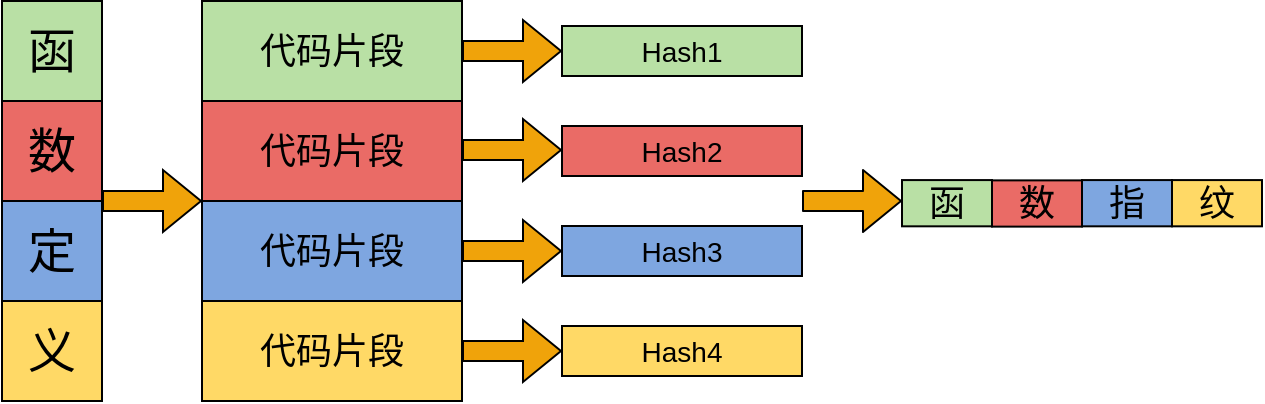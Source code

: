 <mxfile version="21.2.1" type="github">
  <diagram name="第 1 页" id="O9UZCYLfuRYpe5k2LAQW">
    <mxGraphModel dx="778" dy="917" grid="0" gridSize="10" guides="1" tooltips="1" connect="1" arrows="1" fold="1" page="1" pageScale="1" pageWidth="827" pageHeight="1169" math="0" shadow="0">
      <root>
        <mxCell id="0" />
        <mxCell id="1" parent="0" />
        <mxCell id="14vpheK6SoxI4qPFAFys-1" value="&lt;font size=&quot;5&quot;&gt;函&lt;/font&gt;" style="whiteSpace=wrap;html=1;aspect=fixed;fillColor=#B9E0A5;shadow=0;strokeWidth=1;rounded=0;glass=0;perimeterSpacing=0;strokeColor=#000000;spacing=2;fontStyle=0" vertex="1" parent="1">
          <mxGeometry x="150" y="177.5" width="50" height="50" as="geometry" />
        </mxCell>
        <mxCell id="14vpheK6SoxI4qPFAFys-2" value="&lt;font size=&quot;5&quot;&gt;数&lt;/font&gt;" style="whiteSpace=wrap;html=1;aspect=fixed;fillColor=#EA6B66;shadow=0;strokeWidth=1;rounded=0;glass=0;perimeterSpacing=0;strokeColor=#000000;spacing=2;" vertex="1" parent="1">
          <mxGeometry x="150" y="227.5" width="50" height="50" as="geometry" />
        </mxCell>
        <mxCell id="14vpheK6SoxI4qPFAFys-3" value="&lt;font size=&quot;5&quot;&gt;定&lt;/font&gt;" style="whiteSpace=wrap;html=1;aspect=fixed;fillColor=#7EA6E0;shadow=0;strokeWidth=1;rounded=0;glass=0;perimeterSpacing=0;strokeColor=#000000;spacing=2;" vertex="1" parent="1">
          <mxGeometry x="150" y="277.5" width="50" height="50" as="geometry" />
        </mxCell>
        <mxCell id="14vpheK6SoxI4qPFAFys-4" value="&lt;font size=&quot;5&quot;&gt;义&lt;/font&gt;" style="whiteSpace=wrap;html=1;aspect=fixed;fillColor=#FFD966;shadow=0;strokeWidth=1;rounded=0;glass=0;perimeterSpacing=0;strokeColor=#000000;spacing=2;" vertex="1" parent="1">
          <mxGeometry x="150" y="327.5" width="50" height="50" as="geometry" />
        </mxCell>
        <mxCell id="14vpheK6SoxI4qPFAFys-15" style="edgeStyle=orthogonalEdgeStyle;rounded=0;orthogonalLoop=1;jettySize=auto;html=1;exitX=1;exitY=0.5;exitDx=0;exitDy=0;entryX=0;entryY=0.5;entryDx=0;entryDy=0;strokeColor=#000000;shape=flexArrow;endArrow=block;fillColor=#f0a30a;strokeWidth=1;spacing=2;" edge="1" parent="1" source="14vpheK6SoxI4qPFAFys-6" target="14vpheK6SoxI4qPFAFys-11">
          <mxGeometry relative="1" as="geometry" />
        </mxCell>
        <mxCell id="14vpheK6SoxI4qPFAFys-6" value="&lt;font style=&quot;font-size: 18px;&quot;&gt;代码片段&lt;/font&gt;" style="rounded=0;whiteSpace=wrap;html=1;fillStyle=auto;fillColor=#B9E0A5;strokeWidth=1;strokeColor=#000000;spacing=2;" vertex="1" parent="1">
          <mxGeometry x="250" y="177.5" width="130" height="50" as="geometry" />
        </mxCell>
        <mxCell id="14vpheK6SoxI4qPFAFys-7" value="&lt;font style=&quot;font-size: 18px;&quot;&gt;代码片段&lt;/font&gt;" style="rounded=0;whiteSpace=wrap;html=1;fillColor=#EA6B66;strokeWidth=1;strokeColor=#000000;spacing=2;" vertex="1" parent="1">
          <mxGeometry x="250" y="227.5" width="130" height="50" as="geometry" />
        </mxCell>
        <mxCell id="14vpheK6SoxI4qPFAFys-17" style="edgeStyle=orthogonalEdgeStyle;rounded=0;orthogonalLoop=1;jettySize=auto;html=1;entryX=0;entryY=0.5;entryDx=0;entryDy=0;strokeColor=#000000;shape=flexArrow;endArrow=block;fillColor=#f0a30a;strokeWidth=1;spacing=2;" edge="1" parent="1" source="14vpheK6SoxI4qPFAFys-8" target="14vpheK6SoxI4qPFAFys-13">
          <mxGeometry relative="1" as="geometry" />
        </mxCell>
        <mxCell id="14vpheK6SoxI4qPFAFys-8" value="&lt;font style=&quot;font-size: 18px;&quot;&gt;代码片段&lt;/font&gt;" style="rounded=0;whiteSpace=wrap;html=1;fillColor=#7EA6E0;strokeWidth=1;strokeColor=#000000;spacing=2;" vertex="1" parent="1">
          <mxGeometry x="250" y="277.5" width="130" height="50" as="geometry" />
        </mxCell>
        <mxCell id="14vpheK6SoxI4qPFAFys-18" style="edgeStyle=orthogonalEdgeStyle;rounded=0;orthogonalLoop=1;jettySize=auto;html=1;entryX=0;entryY=0.5;entryDx=0;entryDy=0;strokeColor=#000000;shape=flexArrow;endArrow=block;fillColor=#f0a30a;strokeWidth=1;spacing=2;" edge="1" parent="1" source="14vpheK6SoxI4qPFAFys-9" target="14vpheK6SoxI4qPFAFys-14">
          <mxGeometry relative="1" as="geometry" />
        </mxCell>
        <mxCell id="14vpheK6SoxI4qPFAFys-9" value="&lt;font style=&quot;font-size: 18px;&quot;&gt;代码片段&lt;/font&gt;" style="rounded=0;whiteSpace=wrap;html=1;fillColor=#FFD966;strokeWidth=1;strokeColor=#000000;spacing=2;" vertex="1" parent="1">
          <mxGeometry x="250" y="327.5" width="130" height="50" as="geometry" />
        </mxCell>
        <mxCell id="14vpheK6SoxI4qPFAFys-11" value="&lt;span style=&quot;font-size: 14.0px;&quot;&gt;Hash1&lt;/span&gt;" style="rounded=0;whiteSpace=wrap;html=1;fillColor=#B9E0A5;strokeWidth=1;spacing=2;" vertex="1" parent="1">
          <mxGeometry x="430" y="190" width="120" height="25" as="geometry" />
        </mxCell>
        <mxCell id="14vpheK6SoxI4qPFAFys-12" value="&lt;font style=&quot;font-size: 14px;&quot;&gt;Hash2&lt;/font&gt;" style="rounded=0;whiteSpace=wrap;html=1;fillColor=#EA6B66;strokeWidth=1;spacing=2;" vertex="1" parent="1">
          <mxGeometry x="430" y="240" width="120" height="25" as="geometry" />
        </mxCell>
        <mxCell id="14vpheK6SoxI4qPFAFys-13" value="&lt;font style=&quot;font-size: 14px;&quot;&gt;Hash3&lt;/font&gt;" style="rounded=0;whiteSpace=wrap;html=1;fillColor=#7EA6E0;strokeWidth=1;spacing=2;" vertex="1" parent="1">
          <mxGeometry x="430" y="290" width="120" height="25" as="geometry" />
        </mxCell>
        <mxCell id="14vpheK6SoxI4qPFAFys-14" value="&lt;font style=&quot;font-size: 14px;&quot;&gt;Hash4&lt;/font&gt;" style="rounded=0;whiteSpace=wrap;html=1;fillColor=#FFD966;strokeWidth=1;spacing=2;" vertex="1" parent="1">
          <mxGeometry x="430" y="340" width="120" height="25" as="geometry" />
        </mxCell>
        <mxCell id="14vpheK6SoxI4qPFAFys-27" value="&lt;font style=&quot;font-size: 18px;&quot;&gt;函&lt;/font&gt;" style="rounded=0;whiteSpace=wrap;html=1;fillColor=#B9E0A5;strokeWidth=1;spacing=2;" vertex="1" parent="1">
          <mxGeometry x="600" y="267.04" width="45" height="23.12" as="geometry" />
        </mxCell>
        <mxCell id="14vpheK6SoxI4qPFAFys-38" style="edgeStyle=orthogonalEdgeStyle;rounded=0;orthogonalLoop=1;jettySize=auto;html=1;exitX=1;exitY=0.5;exitDx=0;exitDy=0;entryX=0;entryY=0.5;entryDx=0;entryDy=0;strokeColor=#000000;shape=flexArrow;endArrow=block;fillColor=#f0a30a;strokeWidth=1;spacing=2;" edge="1" parent="1">
          <mxGeometry relative="1" as="geometry">
            <mxPoint x="380" y="252" as="sourcePoint" />
            <mxPoint x="430" y="252" as="targetPoint" />
          </mxGeometry>
        </mxCell>
        <mxCell id="14vpheK6SoxI4qPFAFys-39" style="edgeStyle=orthogonalEdgeStyle;rounded=1;orthogonalLoop=1;jettySize=auto;html=1;exitX=1;exitY=0.5;exitDx=0;exitDy=0;entryX=0;entryY=0.5;entryDx=0;entryDy=0;strokeColor=#000000;shape=flexArrow;endArrow=block;fillColor=#f0a30a;strokeWidth=1;spacing=2;" edge="1" parent="1">
          <mxGeometry relative="1" as="geometry">
            <mxPoint x="550" y="277.5" as="sourcePoint" />
            <mxPoint x="600" y="277.5" as="targetPoint" />
          </mxGeometry>
        </mxCell>
        <mxCell id="14vpheK6SoxI4qPFAFys-44" value="&lt;font size=&quot;4&quot;&gt;纹&lt;/font&gt;" style="rounded=0;whiteSpace=wrap;html=1;fillColor=#FFD966;strokeWidth=1;spacing=2;" vertex="1" parent="1">
          <mxGeometry x="735" y="267.04" width="45" height="23.12" as="geometry" />
        </mxCell>
        <mxCell id="14vpheK6SoxI4qPFAFys-45" value="&lt;font size=&quot;4&quot;&gt;指&lt;/font&gt;" style="rounded=0;whiteSpace=wrap;html=1;fillColor=#7EA6E0;strokeWidth=1;spacing=2;" vertex="1" parent="1">
          <mxGeometry x="690" y="267.04" width="45" height="23.12" as="geometry" />
        </mxCell>
        <mxCell id="14vpheK6SoxI4qPFAFys-46" value="&lt;font size=&quot;4&quot;&gt;数&lt;/font&gt;" style="rounded=0;whiteSpace=wrap;html=1;fillColor=#EA6B66;strokeWidth=1;spacing=2;" vertex="1" parent="1">
          <mxGeometry x="645" y="267.19" width="45" height="23.12" as="geometry" />
        </mxCell>
        <mxCell id="14vpheK6SoxI4qPFAFys-48" style="edgeStyle=orthogonalEdgeStyle;rounded=0;orthogonalLoop=1;jettySize=auto;html=1;exitX=1;exitY=0.5;exitDx=0;exitDy=0;entryX=0;entryY=0.5;entryDx=0;entryDy=0;strokeColor=#000000;shape=flexArrow;endArrow=block;fillColor=#f0a30a;strokeWidth=1;spacing=2;" edge="1" parent="1">
          <mxGeometry relative="1" as="geometry">
            <mxPoint x="200" y="277.5" as="sourcePoint" />
            <mxPoint x="250" y="277.5" as="targetPoint" />
          </mxGeometry>
        </mxCell>
      </root>
    </mxGraphModel>
  </diagram>
</mxfile>
